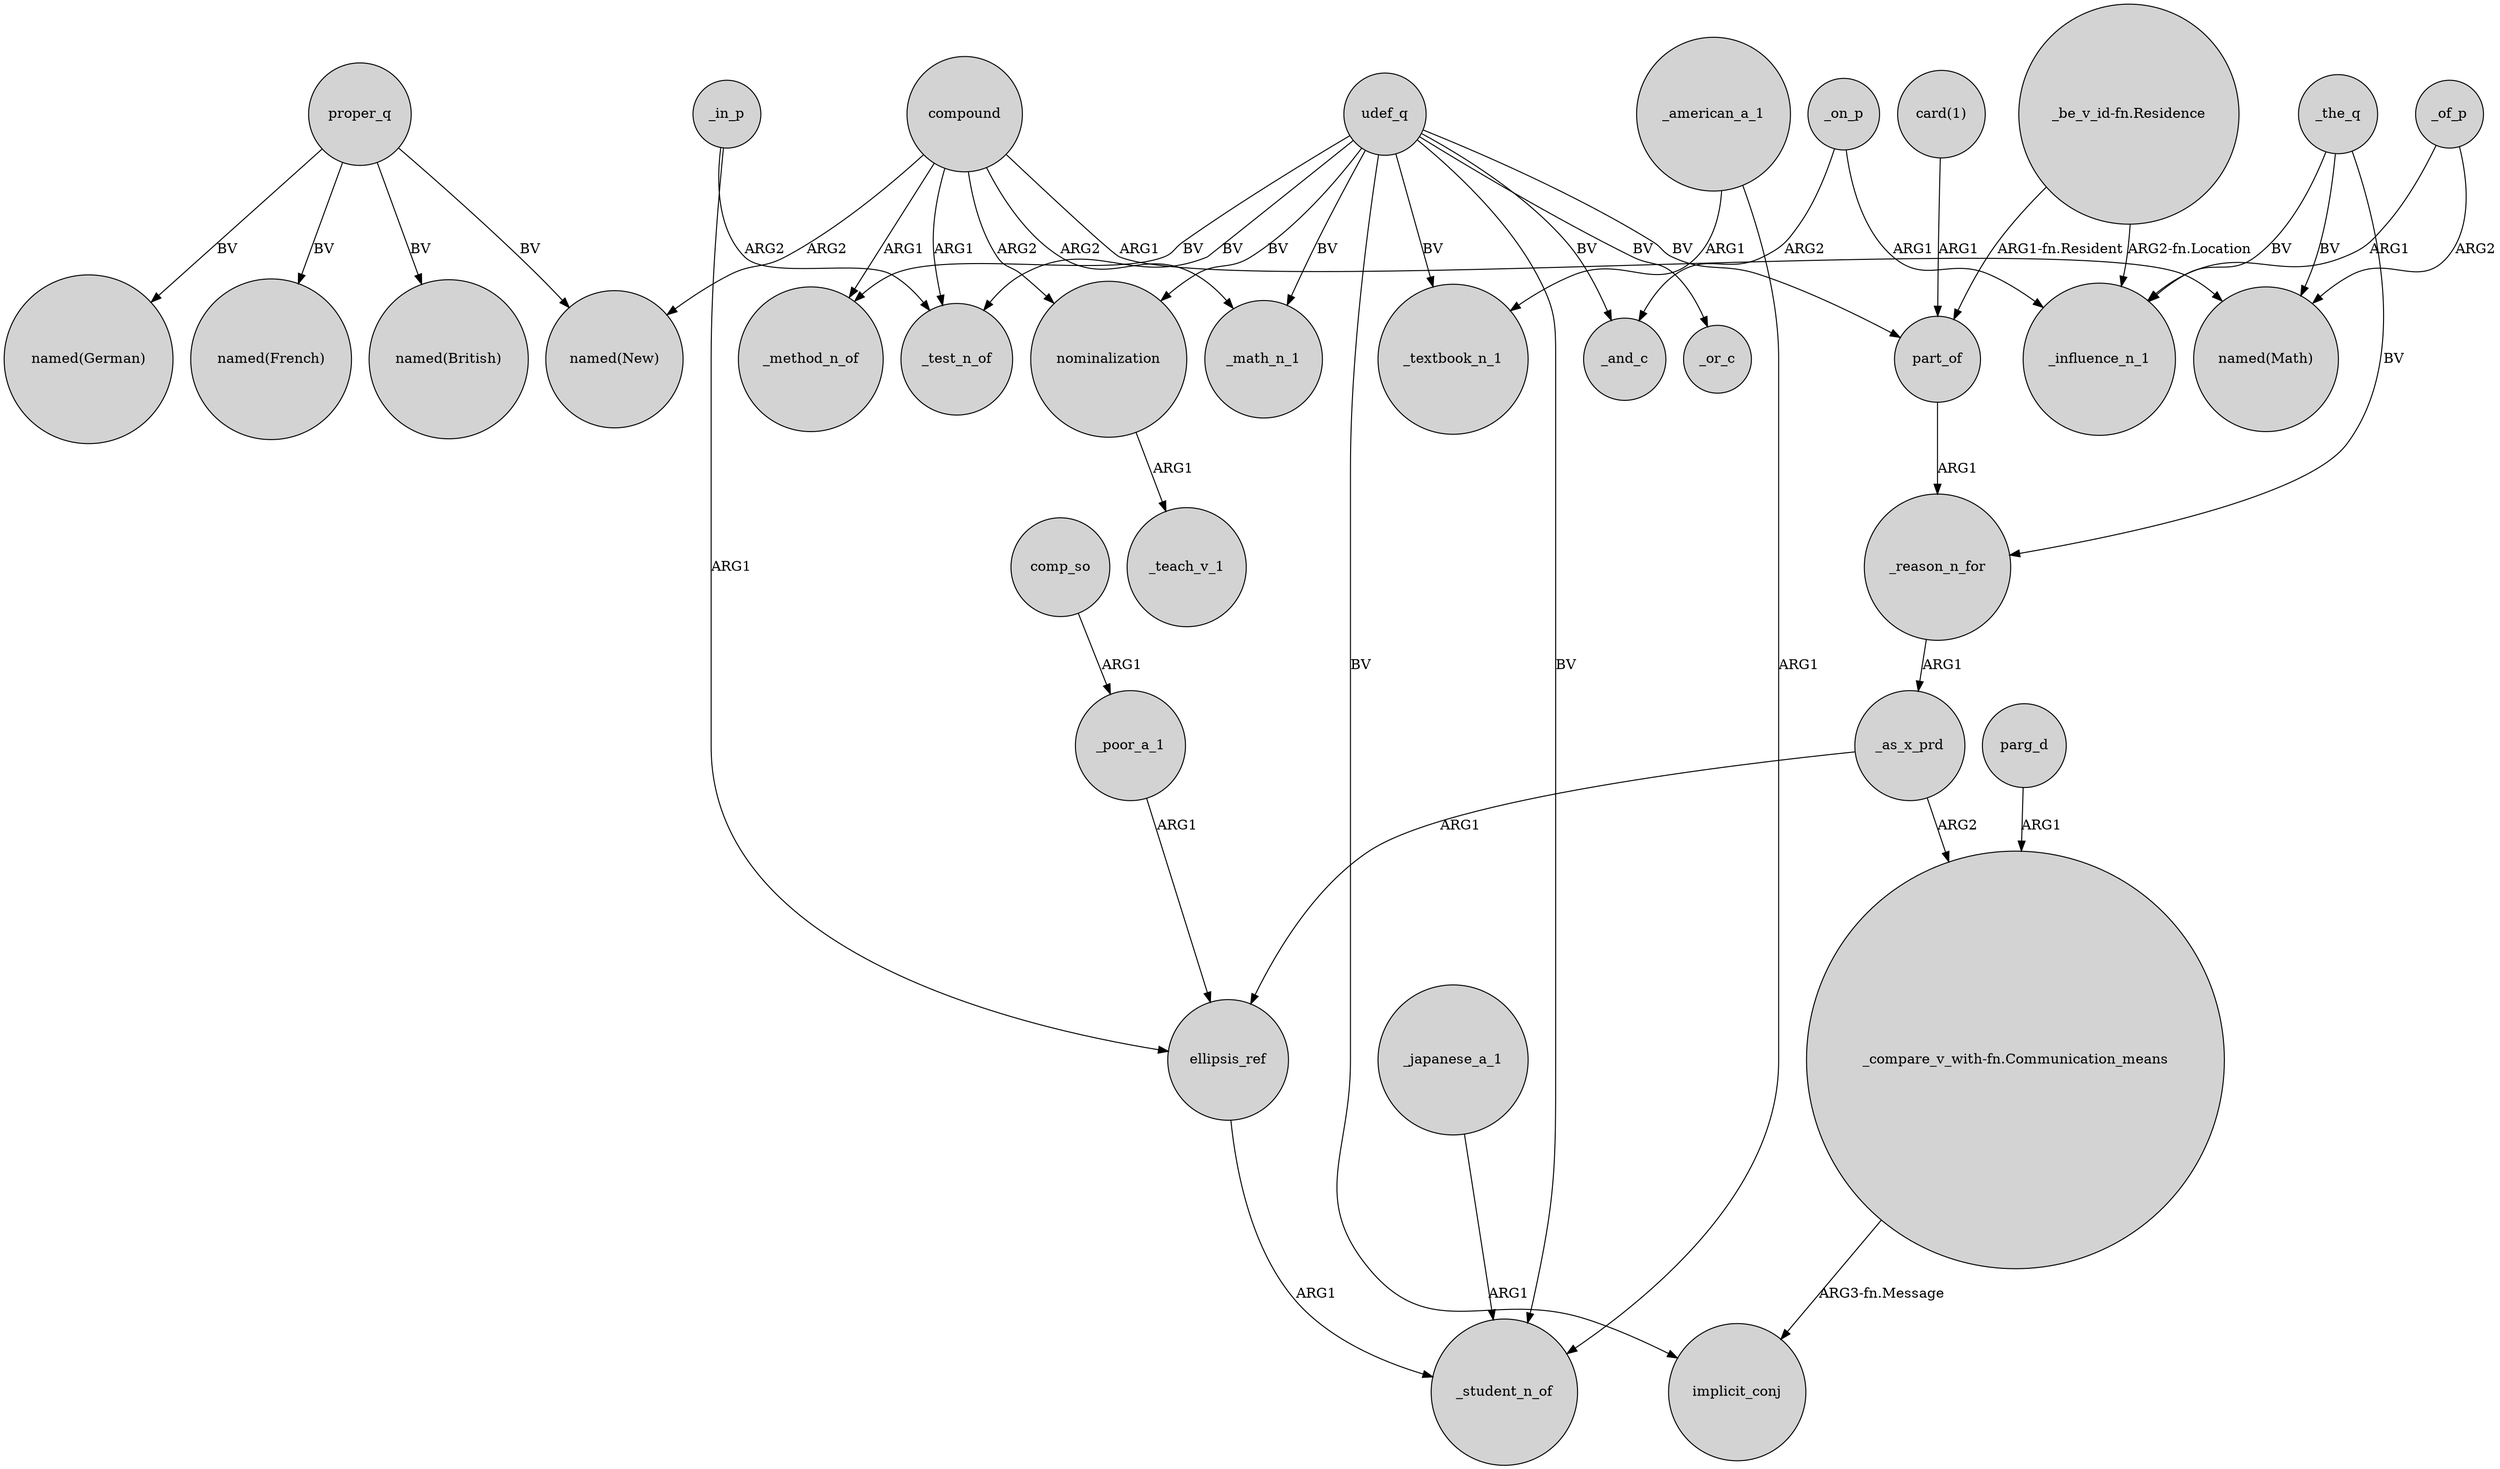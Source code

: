 digraph {
	node [shape=circle style=filled]
	proper_q -> "named(British)" [label=BV]
	udef_q -> _math_n_1 [label=BV]
	proper_q -> "named(German)" [label=BV]
	udef_q -> part_of [label=BV]
	compound -> "named(New)" [label=ARG2]
	_american_a_1 -> _textbook_n_1 [label=ARG1]
	udef_q -> _test_n_of [label=BV]
	proper_q -> "named(New)" [label=BV]
	udef_q -> nominalization [label=BV]
	_american_a_1 -> _student_n_of [label=ARG1]
	udef_q -> _method_n_of [label=BV]
	_the_q -> _influence_n_1 [label=BV]
	udef_q -> _and_c [label=BV]
	"card(1)" -> part_of [label=ARG1]
	compound -> _test_n_of [label=ARG1]
	_of_p -> _influence_n_1 [label=ARG1]
	_reason_n_for -> _as_x_prd [label=ARG1]
	_in_p -> _test_n_of [label=ARG2]
	ellipsis_ref -> _student_n_of [label=ARG1]
	compound -> nominalization [label=ARG2]
	udef_q -> _or_c [label=BV]
	_of_p -> "named(Math)" [label=ARG2]
	parg_d -> "_compare_v_with-fn.Communication_means" [label=ARG1]
	udef_q -> _textbook_n_1 [label=BV]
	_the_q -> _reason_n_for [label=BV]
	"_be_v_id-fn.Residence" -> part_of [label="ARG1-fn.Resident"]
	proper_q -> "named(French)" [label=BV]
	nominalization -> _teach_v_1 [label=ARG1]
	_on_p -> _and_c [label=ARG2]
	_on_p -> _influence_n_1 [label=ARG1]
	compound -> _method_n_of [label=ARG1]
	part_of -> _reason_n_for [label=ARG1]
	compound -> "named(Math)" [label=ARG1]
	_as_x_prd -> "_compare_v_with-fn.Communication_means" [label=ARG2]
	"_compare_v_with-fn.Communication_means" -> implicit_conj [label="ARG3-fn.Message"]
	udef_q -> _student_n_of [label=BV]
	_as_x_prd -> ellipsis_ref [label=ARG1]
	compound -> _math_n_1 [label=ARG2]
	"_be_v_id-fn.Residence" -> _influence_n_1 [label="ARG2-fn.Location"]
	_poor_a_1 -> ellipsis_ref [label=ARG1]
	_in_p -> ellipsis_ref [label=ARG1]
	_the_q -> "named(Math)" [label=BV]
	udef_q -> implicit_conj [label=BV]
	comp_so -> _poor_a_1 [label=ARG1]
	_japanese_a_1 -> _student_n_of [label=ARG1]
}

